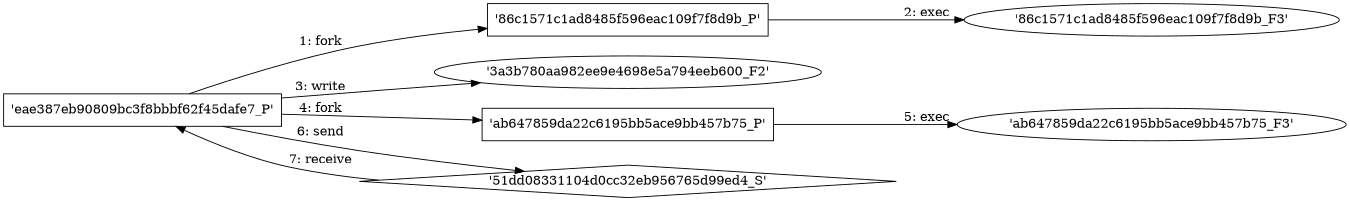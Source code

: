 digraph "D:\Learning\Paper\apt\基于CTI的攻击预警\Dataset\攻击图\ASGfromALLCTI\New Threat  DistTrack.dot" {
rankdir="LR"
size="9"
fixedsize="false"
splines="true"
nodesep=0.3
ranksep=0
fontsize=10
overlap="scalexy"
engine= "neato"
	"'eae387eb90809bc3f8bbbf62f45dafe7_P'" [node_type=Process shape=box]
	"'86c1571c1ad8485f596eac109f7f8d9b_P'" [node_type=Process shape=box]
	"'eae387eb90809bc3f8bbbf62f45dafe7_P'" -> "'86c1571c1ad8485f596eac109f7f8d9b_P'" [label="1: fork"]
	"'86c1571c1ad8485f596eac109f7f8d9b_P'" [node_type=Process shape=box]
	"'86c1571c1ad8485f596eac109f7f8d9b_F3'" [node_type=File shape=ellipse]
	"'86c1571c1ad8485f596eac109f7f8d9b_P'" -> "'86c1571c1ad8485f596eac109f7f8d9b_F3'" [label="2: exec"]
	"'3a3b780aa982ee9e4698e5a794eeb600_F2'" [node_type=file shape=ellipse]
	"'eae387eb90809bc3f8bbbf62f45dafe7_P'" [node_type=Process shape=box]
	"'eae387eb90809bc3f8bbbf62f45dafe7_P'" -> "'3a3b780aa982ee9e4698e5a794eeb600_F2'" [label="3: write"]
	"'eae387eb90809bc3f8bbbf62f45dafe7_P'" [node_type=Process shape=box]
	"'ab647859da22c6195bb5ace9bb457b75_P'" [node_type=Process shape=box]
	"'eae387eb90809bc3f8bbbf62f45dafe7_P'" -> "'ab647859da22c6195bb5ace9bb457b75_P'" [label="4: fork"]
	"'ab647859da22c6195bb5ace9bb457b75_P'" [node_type=Process shape=box]
	"'ab647859da22c6195bb5ace9bb457b75_F3'" [node_type=File shape=ellipse]
	"'ab647859da22c6195bb5ace9bb457b75_P'" -> "'ab647859da22c6195bb5ace9bb457b75_F3'" [label="5: exec"]
	"'51dd08331104d0cc32eb956765d99ed4_S'" [node_type=Socket shape=diamond]
	"'eae387eb90809bc3f8bbbf62f45dafe7_P'" [node_type=Process shape=box]
	"'eae387eb90809bc3f8bbbf62f45dafe7_P'" -> "'51dd08331104d0cc32eb956765d99ed4_S'" [label="6: send"]
	"'51dd08331104d0cc32eb956765d99ed4_S'" -> "'eae387eb90809bc3f8bbbf62f45dafe7_P'" [label="7: receive"]
}
